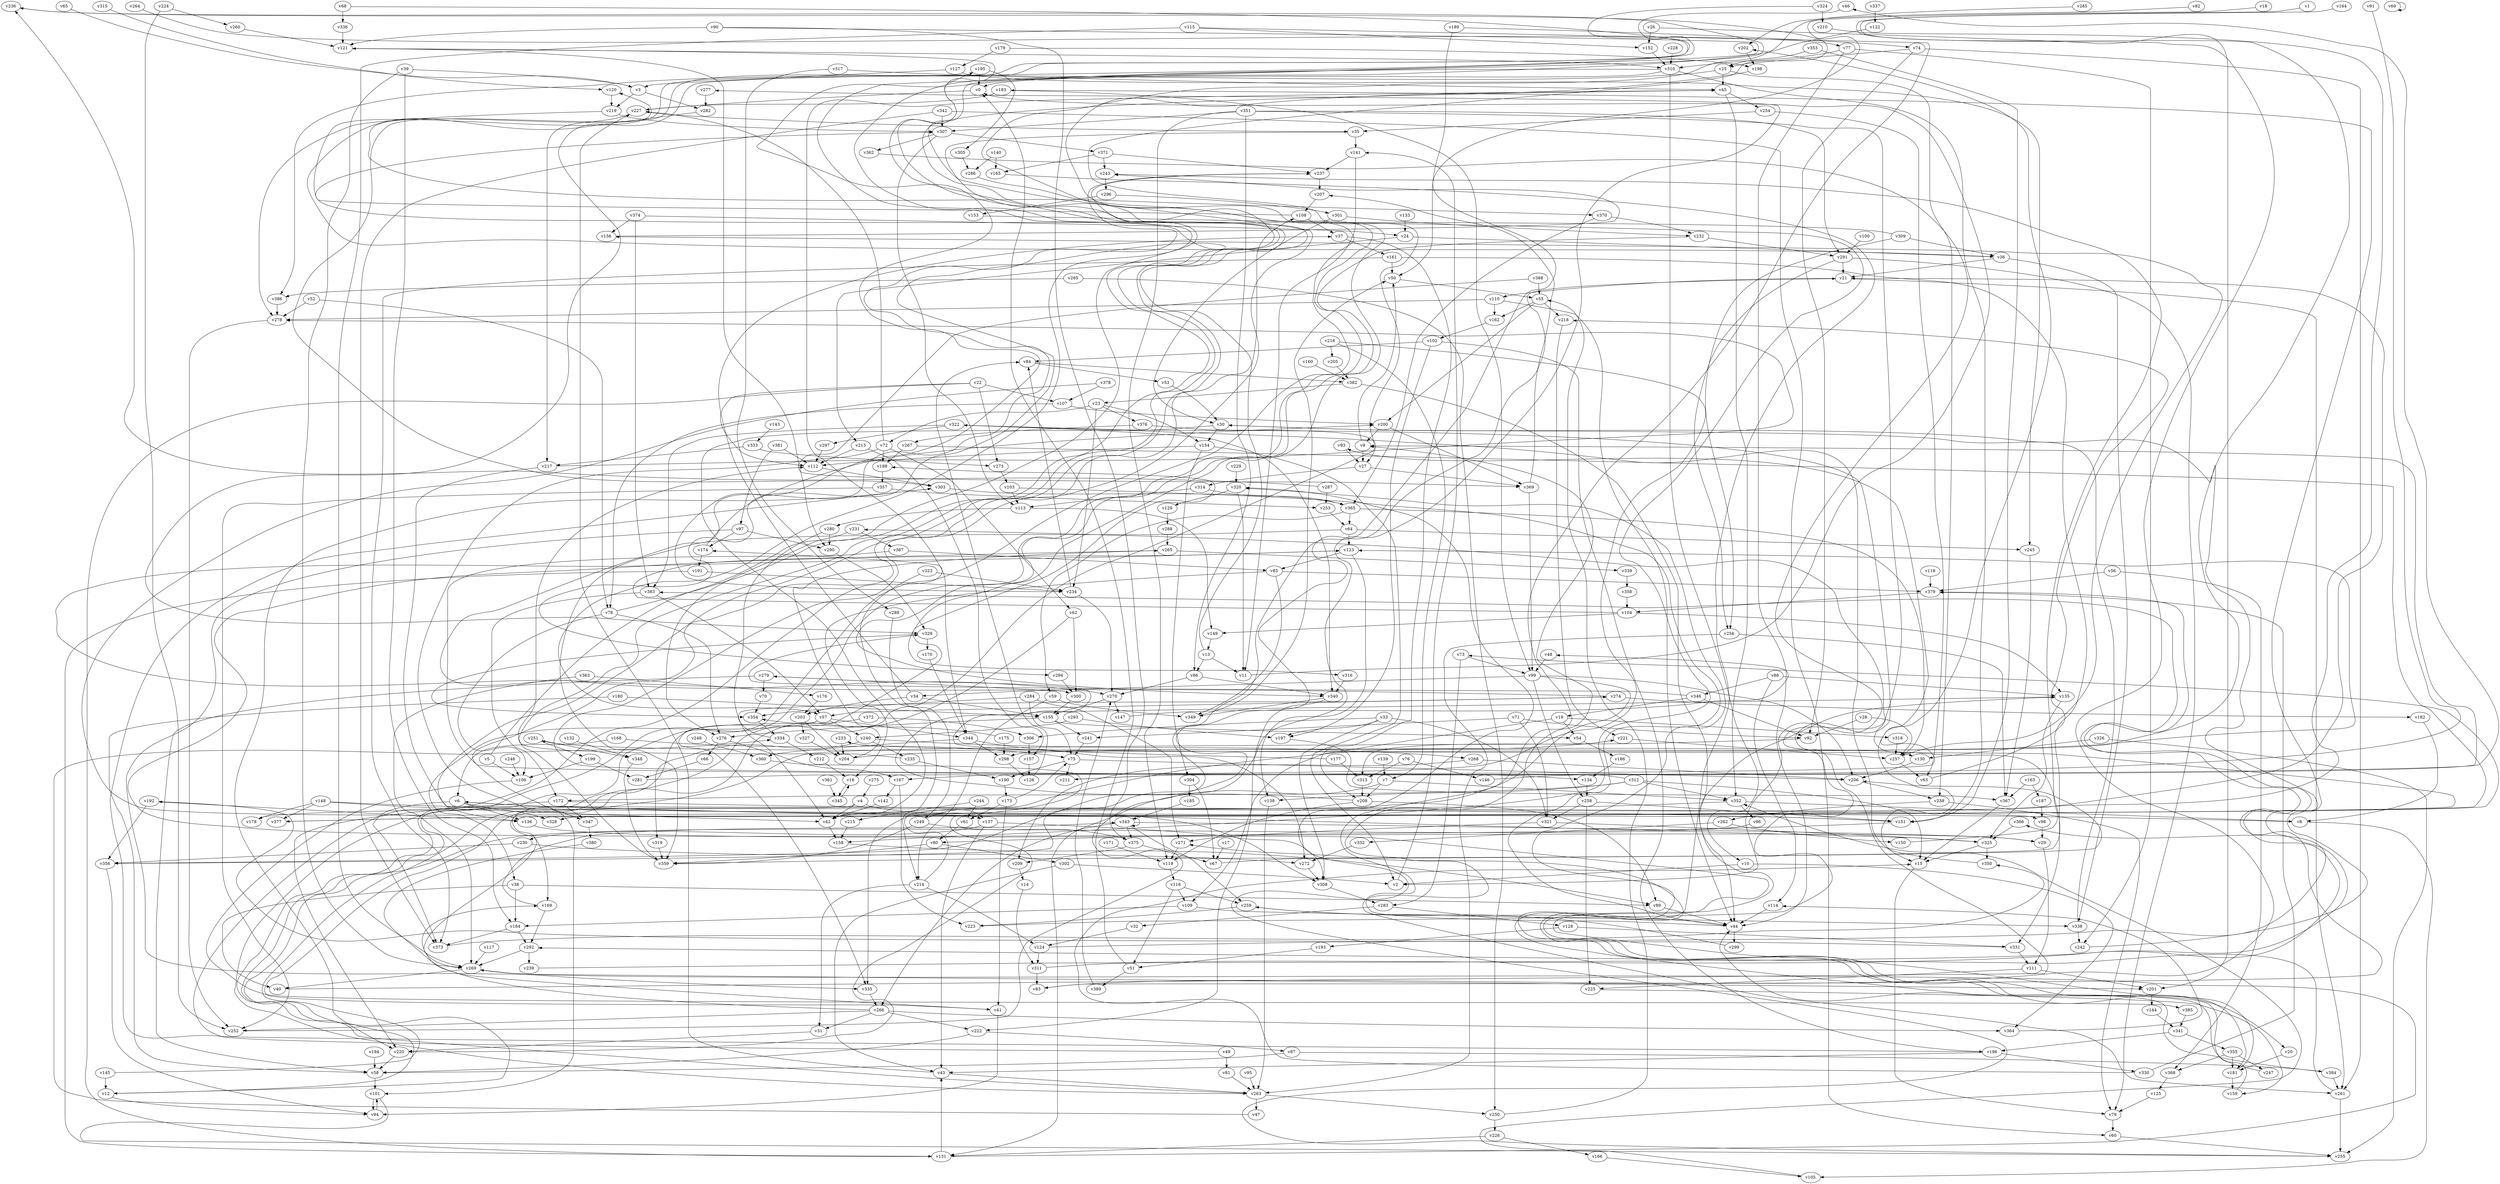 // Benchmark game 575 - 390 vertices
// time_bound: 139
// targets: v368
digraph G {
    v0 [name="v0", player=1];
    v1 [name="v1", player=0];
    v2 [name="v2", player=1];
    v3 [name="v3", player=1];
    v4 [name="v4", player=0];
    v5 [name="v5", player=0];
    v6 [name="v6", player=0];
    v7 [name="v7", player=1];
    v8 [name="v8", player=0];
    v9 [name="v9", player=0];
    v10 [name="v10", player=1];
    v11 [name="v11", player=1];
    v12 [name="v12", player=1];
    v13 [name="v13", player=1];
    v14 [name="v14", player=1];
    v15 [name="v15", player=1];
    v16 [name="v16", player=0];
    v17 [name="v17", player=0];
    v18 [name="v18", player=1];
    v19 [name="v19", player=0];
    v20 [name="v20", player=0];
    v21 [name="v21", player=1];
    v22 [name="v22", player=0];
    v23 [name="v23", player=1];
    v24 [name="v24", player=0];
    v25 [name="v25", player=1];
    v26 [name="v26", player=0];
    v27 [name="v27", player=0];
    v28 [name="v28", player=1];
    v29 [name="v29", player=1];
    v30 [name="v30", player=0];
    v31 [name="v31", player=1];
    v32 [name="v32", player=1];
    v33 [name="v33", player=1];
    v34 [name="v34", player=0];
    v35 [name="v35", player=1];
    v36 [name="v36", player=1];
    v37 [name="v37", player=1];
    v38 [name="v38", player=1];
    v39 [name="v39", player=1];
    v40 [name="v40", player=0];
    v41 [name="v41", player=0];
    v42 [name="v42", player=1];
    v43 [name="v43", player=0];
    v44 [name="v44", player=1];
    v45 [name="v45", player=0];
    v46 [name="v46", player=0];
    v47 [name="v47", player=1];
    v48 [name="v48", player=0];
    v49 [name="v49", player=1];
    v50 [name="v50", player=0];
    v51 [name="v51", player=1];
    v52 [name="v52", player=1];
    v53 [name="v53", player=1];
    v54 [name="v54", player=1];
    v55 [name="v55", player=0];
    v56 [name="v56", player=0];
    v57 [name="v57", player=0];
    v58 [name="v58", player=0];
    v59 [name="v59", player=0];
    v60 [name="v60", player=1];
    v61 [name="v61", player=0];
    v62 [name="v62", player=1];
    v63 [name="v63", player=1];
    v64 [name="v64", player=0];
    v65 [name="v65", player=1];
    v66 [name="v66", player=1];
    v67 [name="v67", player=1];
    v68 [name="v68", player=1];
    v69 [name="v69", player=1];
    v70 [name="v70", player=1];
    v71 [name="v71", player=1];
    v72 [name="v72", player=1];
    v73 [name="v73", player=0];
    v74 [name="v74", player=1];
    v75 [name="v75", player=0];
    v76 [name="v76", player=0];
    v77 [name="v77", player=0];
    v78 [name="v78", player=1];
    v79 [name="v79", player=1];
    v80 [name="v80", player=1];
    v81 [name="v81", player=1];
    v82 [name="v82", player=1];
    v83 [name="v83", player=1];
    v84 [name="v84", player=0];
    v85 [name="v85", player=0];
    v86 [name="v86", player=0];
    v87 [name="v87", player=1];
    v88 [name="v88", player=1];
    v89 [name="v89", player=1];
    v90 [name="v90", player=1];
    v91 [name="v91", player=0];
    v92 [name="v92", player=1];
    v93 [name="v93", player=1];
    v94 [name="v94", player=1];
    v95 [name="v95", player=0];
    v96 [name="v96", player=1];
    v97 [name="v97", player=0];
    v98 [name="v98", player=1];
    v99 [name="v99", player=1];
    v100 [name="v100", player=0];
    v101 [name="v101", player=1];
    v102 [name="v102", player=0];
    v103 [name="v103", player=1];
    v104 [name="v104", player=1];
    v105 [name="v105", player=0];
    v106 [name="v106", player=1];
    v107 [name="v107", player=0];
    v108 [name="v108", player=1];
    v109 [name="v109", player=0];
    v110 [name="v110", player=0];
    v111 [name="v111", player=0];
    v112 [name="v112", player=0];
    v113 [name="v113", player=0];
    v114 [name="v114", player=1];
    v115 [name="v115", player=1];
    v116 [name="v116", player=1];
    v117 [name="v117", player=0];
    v118 [name="v118", player=0];
    v119 [name="v119", player=1];
    v120 [name="v120", player=1];
    v121 [name="v121", player=1];
    v122 [name="v122", player=1];
    v123 [name="v123", player=1];
    v124 [name="v124", player=1];
    v125 [name="v125", player=0];
    v126 [name="v126", player=0];
    v127 [name="v127", player=1];
    v128 [name="v128", player=1];
    v129 [name="v129", player=1];
    v130 [name="v130", player=1];
    v131 [name="v131", player=1];
    v132 [name="v132", player=1];
    v133 [name="v133", player=0];
    v134 [name="v134", player=0];
    v135 [name="v135", player=1];
    v136 [name="v136", player=0];
    v137 [name="v137", player=1];
    v138 [name="v138", player=1];
    v139 [name="v139", player=1];
    v140 [name="v140", player=1];
    v141 [name="v141", player=1];
    v142 [name="v142", player=0];
    v143 [name="v143", player=0];
    v144 [name="v144", player=0];
    v145 [name="v145", player=1];
    v146 [name="v146", player=1];
    v147 [name="v147", player=0];
    v148 [name="v148", player=0];
    v149 [name="v149", player=0];
    v150 [name="v150", player=1];
    v151 [name="v151", player=0];
    v152 [name="v152", player=1];
    v153 [name="v153", player=0];
    v154 [name="v154", player=0];
    v155 [name="v155", player=0];
    v156 [name="v156", player=1];
    v157 [name="v157", player=1];
    v158 [name="v158", player=0];
    v159 [name="v159", player=0];
    v160 [name="v160", player=1];
    v161 [name="v161", player=1];
    v162 [name="v162", player=0];
    v163 [name="v163", player=0];
    v164 [name="v164", player=0];
    v165 [name="v165", player=1];
    v166 [name="v166", player=1];
    v167 [name="v167", player=1];
    v168 [name="v168", player=0];
    v169 [name="v169", player=1];
    v170 [name="v170", player=1];
    v171 [name="v171", player=1];
    v172 [name="v172", player=0];
    v173 [name="v173", player=0];
    v174 [name="v174", player=0];
    v175 [name="v175", player=1];
    v176 [name="v176", player=0];
    v177 [name="v177", player=1];
    v178 [name="v178", player=1];
    v179 [name="v179", player=0];
    v180 [name="v180", player=1];
    v181 [name="v181", player=0];
    v182 [name="v182", player=0];
    v183 [name="v183", player=1];
    v184 [name="v184", player=0];
    v185 [name="v185", player=0];
    v186 [name="v186", player=0];
    v187 [name="v187", player=1];
    v188 [name="v188", player=0];
    v189 [name="v189", player=0];
    v190 [name="v190", player=0];
    v191 [name="v191", player=1];
    v192 [name="v192", player=1];
    v193 [name="v193", player=1];
    v194 [name="v194", player=1];
    v195 [name="v195", player=0];
    v196 [name="v196", player=0];
    v197 [name="v197", player=1];
    v198 [name="v198", player=0];
    v199 [name="v199", player=0];
    v200 [name="v200", player=1];
    v201 [name="v201", player=1];
    v202 [name="v202", player=0];
    v203 [name="v203", player=1];
    v204 [name="v204", player=0];
    v205 [name="v205", player=1];
    v206 [name="v206", player=0];
    v207 [name="v207", player=0];
    v208 [name="v208", player=0];
    v209 [name="v209", player=1];
    v210 [name="v210", player=0];
    v211 [name="v211", player=0];
    v212 [name="v212", player=1];
    v213 [name="v213", player=1];
    v214 [name="v214", player=1];
    v215 [name="v215", player=1];
    v216 [name="v216", player=0];
    v217 [name="v217", player=0];
    v218 [name="v218", player=0];
    v219 [name="v219", player=1];
    v220 [name="v220", player=1];
    v221 [name="v221", player=0];
    v222 [name="v222", player=1];
    v223 [name="v223", player=1];
    v224 [name="v224", player=1];
    v225 [name="v225", player=0];
    v226 [name="v226", player=1];
    v227 [name="v227", player=0];
    v228 [name="v228", player=1];
    v229 [name="v229", player=1];
    v230 [name="v230", player=1];
    v231 [name="v231", player=0];
    v232 [name="v232", player=0];
    v233 [name="v233", player=0];
    v234 [name="v234", player=0];
    v235 [name="v235", player=1];
    v236 [name="v236", player=1];
    v237 [name="v237", player=1];
    v238 [name="v238", player=1];
    v239 [name="v239", player=0];
    v240 [name="v240", player=0];
    v241 [name="v241", player=0];
    v242 [name="v242", player=1];
    v243 [name="v243", player=0];
    v244 [name="v244", player=1];
    v245 [name="v245", player=1];
    v246 [name="v246", player=0];
    v247 [name="v247", player=1];
    v248 [name="v248", player=0];
    v249 [name="v249", player=0];
    v250 [name="v250", player=1];
    v251 [name="v251", player=1];
    v252 [name="v252", player=0];
    v253 [name="v253", player=0];
    v254 [name="v254", player=0];
    v255 [name="v255", player=0];
    v256 [name="v256", player=0];
    v257 [name="v257", player=0];
    v258 [name="v258", player=1];
    v259 [name="v259", player=1];
    v260 [name="v260", player=1];
    v261 [name="v261", player=1];
    v262 [name="v262", player=1];
    v263 [name="v263", player=0];
    v264 [name="v264", player=1];
    v265 [name="v265", player=1];
    v266 [name="v266", player=1];
    v267 [name="v267", player=1];
    v268 [name="v268", player=0];
    v269 [name="v269", player=0];
    v270 [name="v270", player=0];
    v271 [name="v271", player=0];
    v272 [name="v272", player=0];
    v273 [name="v273", player=0];
    v274 [name="v274", player=0];
    v275 [name="v275", player=0];
    v276 [name="v276", player=1];
    v277 [name="v277", player=0];
    v278 [name="v278", player=0];
    v279 [name="v279", player=1];
    v280 [name="v280", player=1];
    v281 [name="v281", player=1];
    v282 [name="v282", player=1];
    v283 [name="v283", player=1];
    v284 [name="v284", player=1];
    v285 [name="v285", player=1];
    v286 [name="v286", player=0];
    v287 [name="v287", player=0];
    v288 [name="v288", player=0];
    v289 [name="v289", player=0];
    v290 [name="v290", player=1];
    v291 [name="v291", player=1];
    v292 [name="v292", player=1];
    v293 [name="v293", player=1];
    v294 [name="v294", player=1];
    v295 [name="v295", player=1];
    v296 [name="v296", player=0];
    v297 [name="v297", player=0];
    v298 [name="v298", player=1];
    v299 [name="v299", player=0];
    v300 [name="v300", player=0];
    v301 [name="v301", player=1];
    v302 [name="v302", player=1];
    v303 [name="v303", player=0];
    v304 [name="v304", player=0];
    v305 [name="v305", player=1];
    v306 [name="v306", player=0];
    v307 [name="v307", player=0];
    v308 [name="v308", player=0];
    v309 [name="v309", player=0];
    v310 [name="v310", player=0];
    v311 [name="v311", player=0];
    v312 [name="v312", player=1];
    v313 [name="v313", player=1];
    v314 [name="v314", player=1];
    v315 [name="v315", player=0];
    v316 [name="v316", player=0];
    v317 [name="v317", player=0];
    v318 [name="v318", player=1];
    v319 [name="v319", player=0];
    v320 [name="v320", player=0];
    v321 [name="v321", player=0];
    v322 [name="v322", player=0];
    v323 [name="v323", player=0];
    v324 [name="v324", player=0];
    v325 [name="v325", player=1];
    v326 [name="v326", player=1];
    v327 [name="v327", player=0];
    v328 [name="v328", player=0];
    v329 [name="v329", player=1];
    v330 [name="v330", player=1];
    v331 [name="v331", player=1];
    v332 [name="v332", player=0];
    v333 [name="v333", player=1];
    v334 [name="v334", player=0];
    v335 [name="v335", player=1];
    v336 [name="v336", player=0];
    v337 [name="v337", player=0];
    v338 [name="v338", player=0];
    v339 [name="v339", player=0];
    v340 [name="v340", player=0];
    v341 [name="v341", player=0];
    v342 [name="v342", player=1];
    v343 [name="v343", player=1];
    v344 [name="v344", player=1];
    v345 [name="v345", player=1];
    v346 [name="v346", player=1];
    v347 [name="v347", player=0];
    v348 [name="v348", player=0];
    v349 [name="v349", player=0];
    v350 [name="v350", player=0];
    v351 [name="v351", player=0];
    v352 [name="v352", player=1];
    v353 [name="v353", player=1];
    v354 [name="v354", player=1];
    v355 [name="v355", player=1];
    v356 [name="v356", player=0];
    v357 [name="v357", player=1];
    v358 [name="v358", player=0];
    v359 [name="v359", player=1];
    v360 [name="v360", player=1];
    v361 [name="v361", player=0];
    v362 [name="v362", player=1];
    v363 [name="v363", player=0];
    v364 [name="v364", player=1];
    v365 [name="v365", player=0];
    v366 [name="v366", player=1];
    v367 [name="v367", player=1];
    v368 [name="v368", player=0, target=1];
    v369 [name="v369", player=1];
    v370 [name="v370", player=0];
    v371 [name="v371", player=1];
    v372 [name="v372", player=1];
    v373 [name="v373", player=1];
    v374 [name="v374", player=1];
    v375 [name="v375", player=0];
    v376 [name="v376", player=0];
    v377 [name="v377", player=1];
    v378 [name="v378", player=1];
    v379 [name="v379", player=1];
    v380 [name="v380", player=0];
    v381 [name="v381", player=1];
    v382 [name="v382", player=1];
    v383 [name="v383", player=1];
    v384 [name="v384", player=0];
    v385 [name="v385", player=0];
    v386 [name="v386", player=1];
    v387 [name="v387", player=1];
    v388 [name="v388", player=1];
    v389 [name="v389", player=0];

    v0 -> v227;
    v1 -> v83 [constraint="t mod 2 == 1"];
    v2 -> v141;
    v3 -> v219;
    v4 -> v308;
    v5 -> v121 [constraint="t mod 5 == 0"];
    v6 -> v136;
    v7 -> v352;
    v8 -> v105;
    v9 -> v27;
    v10 -> v364;
    v11 -> v0 [constraint="t mod 4 == 2"];
    v12 -> v188 [constraint="t >= 5"];
    v13 -> v108;
    v14 -> v311;
    v15 -> v79;
    v16 -> v345;
    v17 -> v67;
    v18 -> v356 [constraint="t < 14"];
    v19 -> v54;
    v20 -> v181;
    v21 -> v110;
    v22 -> v112 [constraint="t mod 2 == 0"];
    v23 -> v376;
    v24 -> v213;
    v25 -> v386;
    v26 -> v152;
    v27 -> v369;
    v28 -> v257;
    v29 -> v265 [constraint="t >= 4"];
    v30 -> v42;
    v31 -> v220;
    v32 -> v124;
    v33 -> v306;
    v34 -> v155;
    v35 -> v151 [constraint="t < 13"];
    v36 -> v21;
    v37 -> v208;
    v38 -> v184;
    v39 -> v3;
    v40 -> v322 [constraint="t < 7"];
    v41 -> v94;
    v42 -> v158;
    v43 -> v263;
    v44 -> v9 [constraint="t mod 2 == 0"];
    v45 -> v352;
    v46 -> v303 [constraint="t mod 2 == 0"];
    v47 -> v334 [constraint="t < 13"];
    v48 -> v99;
    v49 -> v174 [constraint="t mod 4 == 2"];
    v50 -> v55;
    v51 -> v0;
    v52 -> v78;
    v53 -> v30;
    v54 -> v186;
    v55 -> v200;
    v56 -> v368;
    v57 -> v344;
    v58 -> v101;
    v59 -> v214;
    v60 -> v255;
    v61 -> v80;
    v62 -> v41 [constraint="t mod 3 == 2"];
    v63 -> v218 [constraint="t >= 4"];
    v64 -> v245;
    v65 -> v3 [constraint="t < 11"];
    v66 -> v281;
    v67 -> v206 [constraint="t mod 5 == 4"];
    v68 -> v329 [constraint="t mod 3 == 2"];
    v69 -> v69;
    v70 -> v354;
    v71 -> v241;
    v72 -> v188;
    v73 -> v99;
    v74 -> v25;
    v75 -> v211;
    v76 -> v146;
    v77 -> v242;
    v78 -> v237 [constraint="t < 5"];
    v79 -> v60;
    v80 -> v359;
    v81 -> v263;
    v82 -> v202 [constraint="t < 9"];
    v83 -> v383 [constraint="t mod 2 == 1"];
    v84 -> v53;
    v85 -> v379;
    v86 -> v270;
    v87 -> v58;
    v88 -> v114;
    v89 -> v44;
    v90 -> v294 [constraint="t mod 3 == 1"];
    v91 -> v211 [constraint="t >= 4"];
    v92 -> v269 [constraint="t mod 4 == 2"];
    v93 -> v27;
    v94 -> v101;
    v95 -> v263;
    v96 -> v12 [constraint="t >= 3"];
    v97 -> v201 [constraint="t < 11"];
    v98 -> v29;
    v99 -> v42 [constraint="t mod 2 == 1"];
    v100 -> v291;
    v101 -> v255 [constraint="t < 15"];
    v102 -> v84;
    v103 -> v44 [constraint="t mod 2 == 1"];
    v104 -> v123 [constraint="t < 8"];
    v105 -> v352 [constraint="t >= 1"];
    v106 -> v385 [constraint="t mod 2 == 1"];
    v107 -> v200;
    v108 -> v307 [constraint="t mod 5 == 4"];
    v109 -> v184;
    v110 -> v162;
    v111 -> v201;
    v112 -> v303;
    v113 -> v280;
    v114 -> v44;
    v115 -> v261 [constraint="t >= 1"];
    v116 -> v109;
    v117 -> v269;
    v118 -> v379;
    v119 -> v116;
    v120 -> v219;
    v121 -> v310;
    v122 -> v57 [constraint="t < 9"];
    v123 -> v138;
    v124 -> v366 [constraint="t >= 3"];
    v125 -> v79;
    v126 -> v84;
    v127 -> v245;
    v128 -> v193;
    v129 -> v288;
    v130 -> v206;
    v131 -> v269 [constraint="t < 9"];
    v132 -> v348;
    v133 -> v24;
    v134 -> v258;
    v135 -> v325;
    v136 -> v181 [constraint="t < 7"];
    v137 -> v230;
    v138 -> v263;
    v139 -> v7;
    v140 -> v286;
    v141 -> v11;
    v142 -> v42;
    v143 -> v333;
    v144 -> v341;
    v145 -> v236 [constraint="t mod 4 == 2"];
    v146 -> v46 [constraint="t >= 3"];
    v147 -> v48 [constraint="t mod 5 == 1"];
    v148 -> v98;
    v149 -> v13;
    v150 -> v243 [constraint="t mod 3 == 1"];
    v151 -> v80 [constraint="t < 10"];
    v152 -> v310;
    v153 -> v158 [constraint="t >= 4"];
    v154 -> v112;
    v155 -> v241;
    v156 -> v243 [constraint="t mod 2 == 0"];
    v157 -> v126;
    v158 -> v89 [constraint="t >= 2"];
    v159 -> v271 [constraint="t >= 2"];
    v160 -> v382;
    v161 -> v50;
    v162 -> v102;
    v163 -> v367;
    v164 -> v298 [constraint="t < 6"];
    v165 -> v20 [constraint="t < 6"];
    v166 -> v105;
    v167 -> v223;
    v168 -> v75;
    v169 -> v343 [constraint="t >= 1"];
    v170 -> v344;
    v171 -> v119;
    v172 -> v347;
    v173 -> v61;
    v174 -> v200 [constraint="t >= 5"];
    v175 -> v354 [constraint="t mod 4 == 2"];
    v176 -> v203;
    v177 -> v279 [constraint="t < 5"];
    v178 -> v21 [constraint="t mod 3 == 0"];
    v179 -> v198;
    v180 -> v155;
    v181 -> v135 [constraint="t mod 5 == 3"];
    v182 -> v8;
    v183 -> v99;
    v184 -> v292;
    v185 -> v343;
    v186 -> v134;
    v187 -> v98;
    v188 -> v357;
    v189 -> v74;
    v190 -> v173;
    v191 -> v234;
    v192 -> v136;
    v193 -> v51;
    v194 -> v58;
    v195 -> v305 [constraint="t >= 4"];
    v196 -> v303 [constraint="t >= 3"];
    v197 -> v367 [constraint="t >= 4"];
    v198 -> v316 [constraint="t mod 2 == 1"];
    v199 -> v106;
    v200 -> v369;
    v201 -> v144;
    v202 -> v198;
    v203 -> v204;
    v204 -> v123 [constraint="t mod 5 == 1"];
    v205 -> v382;
    v206 -> v238;
    v207 -> v108;
    v208 -> v135 [constraint="t mod 5 == 3"];
    v209 -> v14;
    v210 -> v377 [constraint="t < 13"];
    v211 -> v9 [constraint="t >= 5"];
    v212 -> v16;
    v213 -> v157;
    v214 -> v221 [constraint="t mod 3 == 0"];
    v215 -> v158;
    v216 -> v167 [constraint="t mod 2 == 0"];
    v217 -> v278 [constraint="t mod 3 == 2"];
    v218 -> v221;
    v219 -> v307;
    v220 -> v58;
    v221 -> v257;
    v222 -> v58;
    v223 -> v231 [constraint="t mod 2 == 1"];
    v224 -> v252;
    v225 -> v159 [constraint="t >= 1"];
    v226 -> v131;
    v227 -> v217;
    v228 -> v310;
    v229 -> v320;
    v230 -> v272;
    v231 -> v276;
    v232 -> v340 [constraint="t < 6"];
    v233 -> v204;
    v234 -> v270;
    v235 -> v195 [constraint="t mod 2 == 0"];
    v236 -> v134 [constraint="t >= 3"];
    v237 -> v270 [constraint="t < 10"];
    v238 -> v79;
    v239 -> v30 [constraint="t < 7"];
    v240 -> v268 [constraint="t < 5"];
    v241 -> v75;
    v242 -> v183 [constraint="t mod 5 == 0"];
    v243 -> v296;
    v244 -> v61;
    v245 -> v367;
    v246 -> v106;
    v247 -> v320 [constraint="t < 11"];
    v248 -> v360;
    v249 -> v137 [constraint="t < 9"];
    v250 -> v55;
    v251 -> v348;
    v252 -> v277 [constraint="t >= 4"];
    v253 -> v64;
    v254 -> v35;
    v255 -> v320 [constraint="t mod 4 == 2"];
    v256 -> v367;
    v257 -> v156 [constraint="t >= 5"];
    v258 -> v225;
    v259 -> v44;
    v260 -> v121;
    v261 -> v292;
    v262 -> v150;
    v263 -> v47;
    v264 -> v77 [constraint="t >= 5"];
    v265 -> v339;
    v266 -> v169 [constraint="t >= 3"];
    v267 -> v328 [constraint="t < 9"];
    v268 -> v206;
    v269 -> v40;
    v270 -> v147;
    v271 -> v119;
    v272 -> v308;
    v273 -> v103;
    v274 -> v123 [constraint="t >= 2"];
    v275 -> v4;
    v276 -> v66;
    v277 -> v282;
    v278 -> v252;
    v279 -> v300;
    v280 -> v290;
    v281 -> v202 [constraint="t >= 4"];
    v282 -> v36 [constraint="t < 8"];
    v283 -> v128;
    v284 -> v354;
    v285 -> v263 [constraint="t mod 5 == 0"];
    v286 -> v263 [constraint="t < 5"];
    v287 -> v236 [constraint="t < 5"];
    v288 -> v265;
    v289 -> v249;
    v290 -> v329;
    v291 -> v79;
    v292 -> v269;
    v293 -> v240;
    v294 -> v300;
    v295 -> v386;
    v296 -> v301;
    v297 -> v112;
    v298 -> v126;
    v299 -> v259 [constraint="t >= 2"];
    v300 -> v155;
    v301 -> v232;
    v302 -> v43;
    v303 -> v220;
    v304 -> v185;
    v305 -> v286;
    v306 -> v157;
    v307 -> v113;
    v308 -> v283;
    v309 -> v120 [constraint="t >= 3"];
    v310 -> v234 [constraint="t mod 3 == 0"];
    v311 -> v379 [constraint="t mod 2 == 0"];
    v312 -> v45 [constraint="t mod 5 == 0"];
    v313 -> v208;
    v314 -> v365;
    v315 -> v120 [constraint="t < 12"];
    v316 -> v340;
    v317 -> v45;
    v318 -> v257;
    v319 -> v359;
    v320 -> v11;
    v321 -> v325;
    v322 -> v15;
    v323 -> v234;
    v324 -> v370 [constraint="t mod 3 == 2"];
    v325 -> v6 [constraint="t mod 3 == 2"];
    v326 -> v130;
    v327 -> v204;
    v328 -> v73 [constraint="t mod 3 == 1"];
    v329 -> v354 [constraint="t mod 3 == 2"];
    v330 -> v15 [constraint="t mod 2 == 0"];
    v331 -> v192 [constraint="t >= 5"];
    v332 -> v272;
    v333 -> v273;
    v334 -> v274 [constraint="t < 9"];
    v335 -> v266;
    v336 -> v121;
    v337 -> v122;
    v338 -> v30;
    v339 -> v358;
    v340 -> v349;
    v341 -> v355;
    v342 -> v307;
    v343 -> v343;
    v344 -> v360;
    v345 -> v16;
    v346 -> v329 [constraint="t < 10"];
    v347 -> v380;
    v348 -> v359;
    v349 -> v50;
    v350 -> v93 [constraint="t >= 5"];
    v351 -> v86;
    v352 -> v8;
    v353 -> v151;
    v354 -> v334;
    v355 -> v181;
    v356 -> v21 [constraint="t < 7"];
    v357 -> v252;
    v358 -> v104;
    v359 -> v251 [constraint="t mod 4 == 0"];
    v360 -> v220 [constraint="t >= 3"];
    v361 -> v345;
    v362 -> v2 [constraint="t >= 2"];
    v363 -> v269;
    v364 -> v114 [constraint="t mod 5 == 0"];
    v365 -> v257;
    v366 -> v325;
    v367 -> v15;
    v368 -> v125;
    v369 -> v99;
    v370 -> v232;
    v371 -> v243;
    v372 -> v335;
    v373 -> v350 [constraint="t >= 2"];
    v374 -> v383;
    v375 -> v209;
    v376 -> v27;
    v377 -> v233 [constraint="t < 11"];
    v378 -> v137 [constraint="t >= 5"];
    v379 -> v104;
    v380 -> v41 [constraint="t < 5"];
    v381 -> v97;
    v382 -> v44;
    v383 -> v57;
    v384 -> v44 [constraint="t < 9"];
    v385 -> v341;
    v386 -> v278;
    v387 -> v85;
    v388 -> v369 [constraint="t < 15"];
    v389 -> v270;
    v6 -> v8;
    v97 -> v290;
    v33 -> v321;
    v39 -> v184;
    v213 -> v112;
    v352 -> v335;
    v346 -> v19;
    v369 -> v207;
    v352 -> v96;
    v115 -> v269;
    v102 -> v196;
    v13 -> v11;
    v217 -> v136;
    v35 -> v141;
    v196 -> v330;
    v214 -> v31;
    v325 -> v350;
    v353 -> v25;
    v307 -> v362;
    v175 -> v298;
    v179 -> v127;
    v102 -> v197;
    v10 -> v2;
    v216 -> v205;
    v101 -> v94;
    v137 -> v308;
    v351 -> v291;
    v49 -> v81;
    v189 -> v50;
    v302 -> v2;
    v163 -> v187;
    v279 -> v70;
    v357 -> v253;
    v338 -> v242;
    v127 -> v3;
    v378 -> v107;
    v80 -> v302;
    v3 -> v282;
    v84 -> v382;
    v21 -> v261;
    v346 -> v92;
    v371 -> v237;
    v256 -> v263;
    v75 -> v190;
    v251 -> v199;
    v310 -> v0;
    v172 -> v220;
    v45 -> v344;
    v113 -> v149;
    v322 -> v340;
    v88 -> v346;
    v45 -> v254;
    v28 -> v92;
    v266 -> v252;
    v123 -> v85;
    v249 -> v375;
    v221 -> v313;
    v37 -> v161;
    v329 -> v170;
    v311 -> v83;
    v26 -> v201;
    v34 -> v203;
    v257 -> v63;
    v238 -> v262;
    v268 -> v209;
    v22 -> v131;
    v107 -> v78;
    v148 -> v42;
    v381 -> v112;
    v161 -> v331;
    v109 -> v338;
    v310 -> v10;
    v9 -> v50;
    v356 -> v94;
    v116 -> v51;
    v44 -> v299;
    v365 -> v64;
    v310 -> v151;
    v22 -> v273;
    v235 -> v190;
    v99 -> v206;
    v62 -> v300;
    v25 -> v238;
    v167 -> v142;
    v322 -> v383;
    v312 -> v352;
    v274 -> v57;
    v382 -> v23;
    v265 -> v204;
    v240 -> v235;
    v387 -> v347;
    v219 -> v278;
    v88 -> v135;
    v25 -> v45;
    v154 -> v2;
    v71 -> v321;
    v74 -> v261;
    v343 -> v266;
    v274 -> v182;
    v224 -> v260;
    v325 -> v15;
    v320 -> v129;
    v87 -> v384;
    v75 -> v206;
    v7 -> v131;
    v344 -> v272;
    v296 -> v153;
    v343 -> v259;
    v293 -> v197;
    v269 -> v335;
    v85 -> v16;
    v6 -> v328;
    v284 -> v75;
    v168 -> v6;
    v121 -> v290;
    v355 -> v247;
    v43 -> v227;
    v23 -> v154;
    v295 -> v250;
    v148 -> v178;
    v12 -> v94;
    v249 -> v359;
    v261 -> v255;
    v33 -> v308;
    v104 -> v135;
    v23 -> v234;
    v374 -> v24;
    v155 -> v276;
    v371 -> v165;
    v51 -> v389;
    v180 -> v58;
    v351 -> v119;
    v13 -> v86;
    v181 -> v159;
    v244 -> v215;
    v33 -> v197;
    v64 -> v123;
    v24 -> v36;
    v331 -> v111;
    v57 -> v240;
    v324 -> v210;
    v363 -> v176;
    v365 -> v59;
    v301 -> v30;
    v90 -> v121;
    v343 -> v29;
    v227 -> v35;
    v27 -> v314;
    v108 -> v37;
    v341 -> v196;
    v342 -> v373;
    v78 -> v276;
    v23 -> v72;
    v74 -> v92;
    v155 -> v54;
    v111 -> v225;
    v359 -> v112;
    v200 -> v9;
    v71 -> v92;
    v292 -> v239;
    v192 -> v356;
    v240 -> v319;
    v77 -> v310;
    v5 -> v106;
    v128 -> v331;
    v141 -> v237;
    v195 -> v0;
    v226 -> v166;
    v55 -> v162;
    v384 -> v261;
    v259 -> v223;
    v115 -> v152;
    v231 -> v387;
    v342 -> v60;
    v303 -> v365;
    v321 -> v271;
    v388 -> v55;
    v19 -> v109;
    v237 -> v207;
    v309 -> v256;
    v326 -> v255;
    v59 -> v349;
    v145 -> v12;
    v103 -> v113;
    v78 -> v106;
    v116 -> v259;
    v169 -> v292;
    v234 -> v84;
    v266 -> v364;
    v4 -> v169;
    v172 -> v151;
    v38 -> v40;
    v68 -> v336;
    v214 -> v124;
    v72 -> v62;
    v340 -> v222;
    v304 -> v67;
    v266 -> v222;
    v56 -> v379;
    v77 -> v44;
    v312 -> v172;
    v73 -> v283;
    v104 -> v149;
    v57 -> v38;
    v232 -> v291;
    v64 -> v359;
    v283 -> v32;
    v140 -> v165;
    v97 -> v174;
    v216 -> v7;
    v263 -> v250;
    v154 -> v304;
    v55 -> v218;
    v254 -> v63;
    v199 -> v281;
    v279 -> v58;
    v86 -> v340;
    v208 -> v89;
    v173 -> v75;
    v344 -> v298;
    v330 -> v379;
    v99 -> v34;
    v177 -> v313;
    v370 -> v365;
    v208 -> v119;
    v307 -> v371;
    v230 -> v356;
    v174 -> v191;
    v19 -> v318;
    v374 -> v156;
    v6 -> v373;
    v291 -> v256;
    v148 -> v377;
    v309 -> v36;
    v317 -> v289;
    v39 -> v269;
    v258 -> v321;
    v30 -> v154;
    v72 -> v101;
    v34 -> v37;
    v90 -> v375;
    v99 -> v258;
    v284 -> v271;
    v203 -> v327;
    v312 -> v15;
    v196 -> v43;
    v291 -> v21;
    v173 -> v41;
    v258 -> v151;
    v262 -> v332;
    v280 -> v42;
    v312 -> v138;
    v110 -> v278;
    v383 -> v172;
    v4 -> v42;
    v314 -> v113;
    v38 -> v89;
    v334 -> v212;
    v124 -> v311;
    v355 -> v368;
    v276 -> v167;
    v267 -> v188;
    v7 -> v208;
    v222 -> v87;
    v322 -> v297;
    v343 -> v375;
    v351 -> v130;
    v372 -> v306;
    v131 -> v43;
    v351 -> v307;
    v270 -> v155;
    v266 -> v31;
    v36 -> v338;
    v191 -> v131;
    v29 -> v111;
    v52 -> v278;
    v376 -> v267;
    v85 -> v349;
    v72 -> v227;
    v110 -> v44;
    v76 -> v313;
    v287 -> v253;
    v137 -> v43;
    v323 -> v214;
    v333 -> v217;
    v184 -> v373;
    v161 -> v373;
    v183 -> v227;
    v375 -> v67;
    v22 -> v107;
    v250 -> v226;
}
